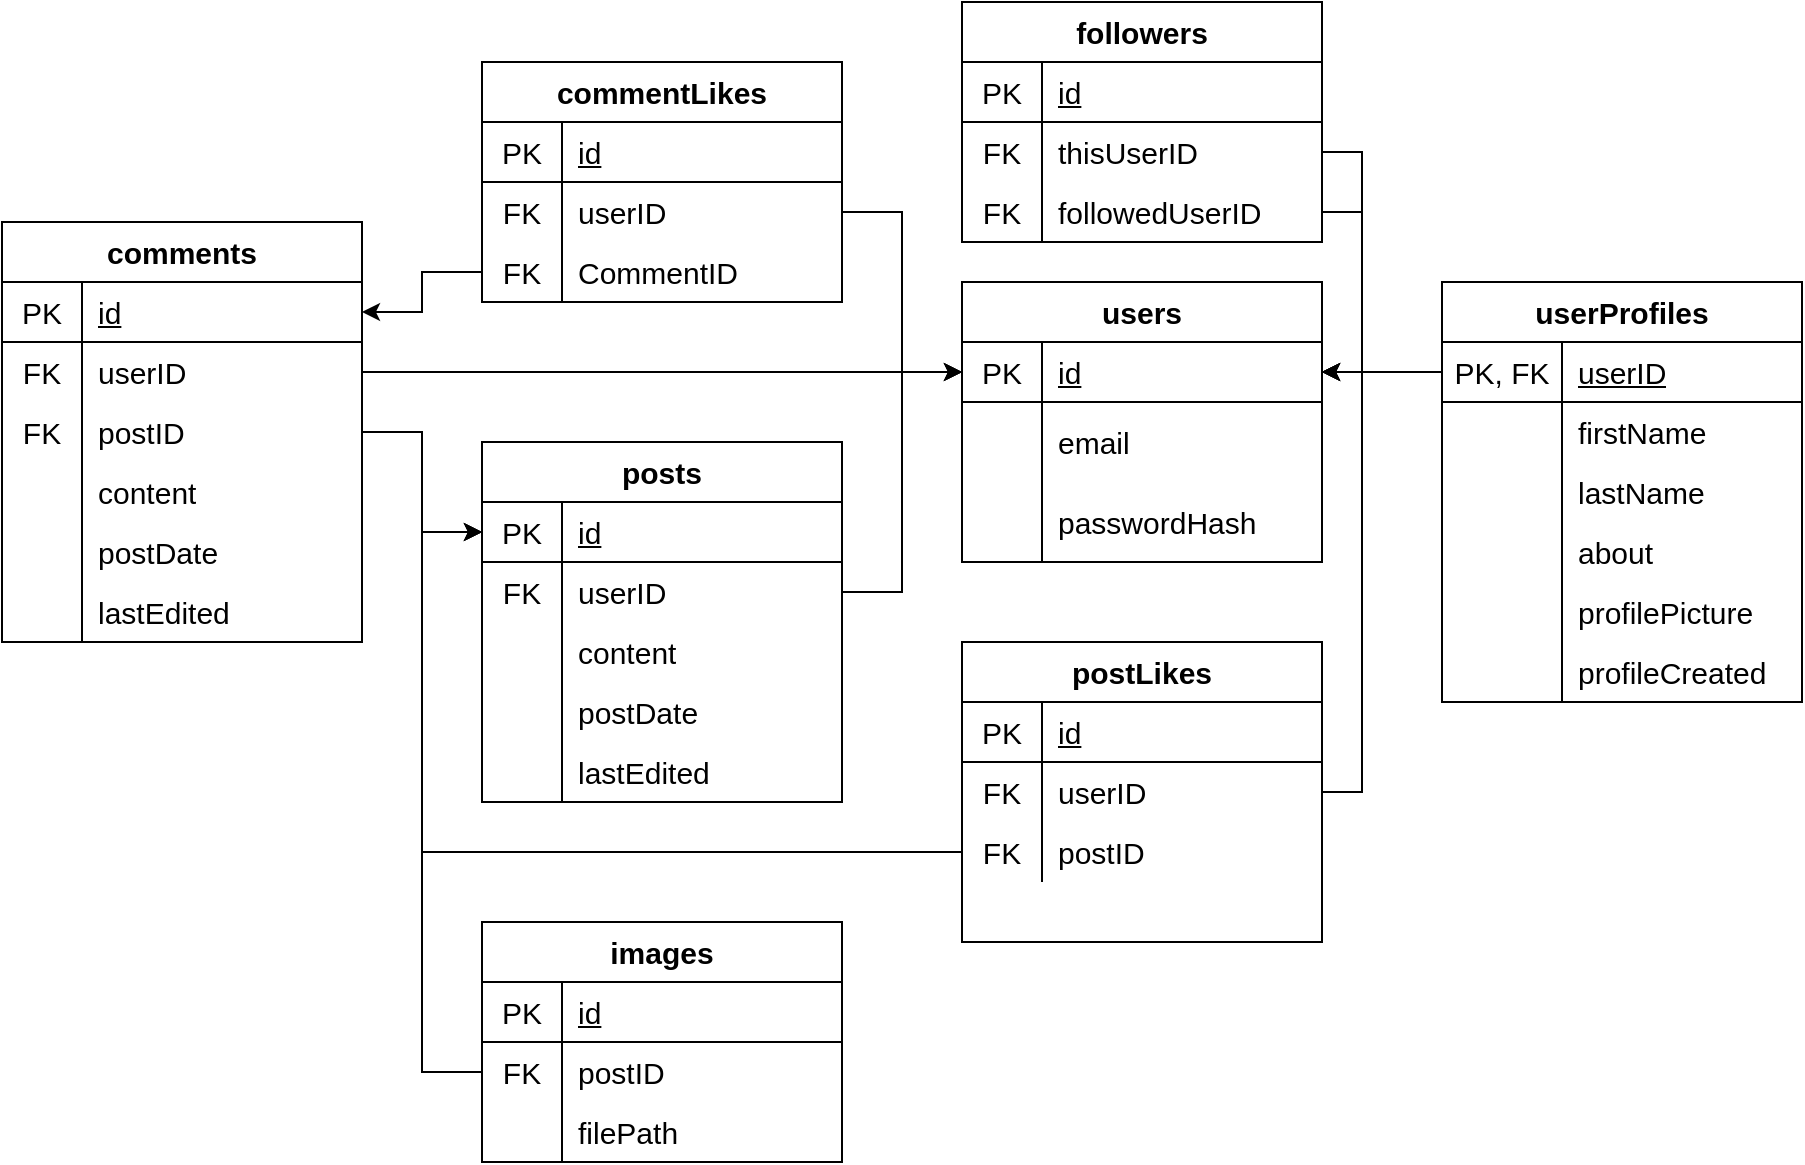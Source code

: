 <mxfile version="14.4.6" type="github">
  <diagram id="9Nm-F1C3xGsKmeDrmo8N" name="Page-1">
    <mxGraphModel dx="1081" dy="1133" grid="1" gridSize="10" guides="1" tooltips="1" connect="1" arrows="1" fold="1" page="1" pageScale="1" pageWidth="2000" pageHeight="2000" math="0" shadow="0">
      <root>
        <mxCell id="0" />
        <mxCell id="1" parent="0" />
        <mxCell id="pSx6hQg3YsWMSA2dsdlA-18" value="users" style="shape=table;html=1;whiteSpace=wrap;startSize=30;container=1;collapsible=0;childLayout=tableLayout;fixedRows=1;rowLines=0;fontStyle=1;align=center;fontSize=15;" vertex="1" parent="1">
          <mxGeometry x="950" y="160" width="180" height="140" as="geometry" />
        </mxCell>
        <mxCell id="pSx6hQg3YsWMSA2dsdlA-19" value="" style="shape=partialRectangle;html=1;whiteSpace=wrap;collapsible=0;dropTarget=0;pointerEvents=0;fillColor=none;top=0;left=0;bottom=1;right=0;points=[[0,0.5],[1,0.5]];portConstraint=eastwest;fontSize=15;" vertex="1" parent="pSx6hQg3YsWMSA2dsdlA-18">
          <mxGeometry y="30" width="180" height="30" as="geometry" />
        </mxCell>
        <mxCell id="pSx6hQg3YsWMSA2dsdlA-20" value="PK" style="shape=partialRectangle;html=1;whiteSpace=wrap;connectable=0;fillColor=none;top=0;left=0;bottom=0;right=0;overflow=hidden;fontSize=15;" vertex="1" parent="pSx6hQg3YsWMSA2dsdlA-19">
          <mxGeometry width="40" height="30" as="geometry" />
        </mxCell>
        <mxCell id="pSx6hQg3YsWMSA2dsdlA-21" value="&lt;u style=&quot;font-size: 15px&quot;&gt;id&lt;/u&gt;" style="shape=partialRectangle;html=1;whiteSpace=wrap;connectable=0;fillColor=none;top=0;left=0;bottom=0;right=0;align=left;spacingLeft=6;overflow=hidden;fontSize=15;" vertex="1" parent="pSx6hQg3YsWMSA2dsdlA-19">
          <mxGeometry x="40" width="140" height="30" as="geometry" />
        </mxCell>
        <mxCell id="pSx6hQg3YsWMSA2dsdlA-22" value="" style="shape=partialRectangle;html=1;whiteSpace=wrap;collapsible=0;dropTarget=0;pointerEvents=0;fillColor=none;top=0;left=0;bottom=0;right=0;points=[[0,0.5],[1,0.5]];portConstraint=eastwest;fontSize=15;" vertex="1" parent="pSx6hQg3YsWMSA2dsdlA-18">
          <mxGeometry y="60" width="180" height="40" as="geometry" />
        </mxCell>
        <mxCell id="pSx6hQg3YsWMSA2dsdlA-23" value="" style="shape=partialRectangle;html=1;whiteSpace=wrap;connectable=0;fillColor=none;top=0;left=0;bottom=0;right=0;overflow=hidden;fontSize=15;" vertex="1" parent="pSx6hQg3YsWMSA2dsdlA-22">
          <mxGeometry width="40" height="40" as="geometry" />
        </mxCell>
        <mxCell id="pSx6hQg3YsWMSA2dsdlA-24" value="email" style="shape=partialRectangle;html=1;whiteSpace=wrap;connectable=0;fillColor=none;top=0;left=0;bottom=0;right=0;align=left;spacingLeft=6;overflow=hidden;fontSize=15;" vertex="1" parent="pSx6hQg3YsWMSA2dsdlA-22">
          <mxGeometry x="40" width="140" height="40" as="geometry" />
        </mxCell>
        <mxCell id="pSx6hQg3YsWMSA2dsdlA-176" style="shape=partialRectangle;html=1;whiteSpace=wrap;collapsible=0;dropTarget=0;pointerEvents=0;fillColor=none;top=0;left=0;bottom=0;right=0;points=[[0,0.5],[1,0.5]];portConstraint=eastwest;fontSize=15;" vertex="1" parent="pSx6hQg3YsWMSA2dsdlA-18">
          <mxGeometry y="100" width="180" height="40" as="geometry" />
        </mxCell>
        <mxCell id="pSx6hQg3YsWMSA2dsdlA-177" style="shape=partialRectangle;html=1;whiteSpace=wrap;connectable=0;fillColor=none;top=0;left=0;bottom=0;right=0;overflow=hidden;fontSize=15;" vertex="1" parent="pSx6hQg3YsWMSA2dsdlA-176">
          <mxGeometry width="40" height="40" as="geometry" />
        </mxCell>
        <mxCell id="pSx6hQg3YsWMSA2dsdlA-178" value="&lt;span&gt;passwordHash&lt;/span&gt;" style="shape=partialRectangle;html=1;whiteSpace=wrap;connectable=0;fillColor=none;top=0;left=0;bottom=0;right=0;align=left;spacingLeft=6;overflow=hidden;fontSize=15;" vertex="1" parent="pSx6hQg3YsWMSA2dsdlA-176">
          <mxGeometry x="40" width="140" height="40" as="geometry" />
        </mxCell>
        <mxCell id="pSx6hQg3YsWMSA2dsdlA-28" value="posts" style="shape=table;html=1;whiteSpace=wrap;startSize=30;container=1;collapsible=0;childLayout=tableLayout;fixedRows=1;rowLines=0;fontStyle=1;align=center;fontSize=15;" vertex="1" parent="1">
          <mxGeometry x="710" y="240" width="180" height="180" as="geometry" />
        </mxCell>
        <mxCell id="pSx6hQg3YsWMSA2dsdlA-29" value="" style="shape=partialRectangle;html=1;whiteSpace=wrap;collapsible=0;dropTarget=0;pointerEvents=0;fillColor=none;top=0;left=0;bottom=1;right=0;points=[[0,0.5],[1,0.5]];portConstraint=eastwest;fontSize=15;" vertex="1" parent="pSx6hQg3YsWMSA2dsdlA-28">
          <mxGeometry y="30" width="180" height="30" as="geometry" />
        </mxCell>
        <mxCell id="pSx6hQg3YsWMSA2dsdlA-30" value="PK" style="shape=partialRectangle;html=1;whiteSpace=wrap;connectable=0;fillColor=none;top=0;left=0;bottom=0;right=0;overflow=hidden;fontSize=15;" vertex="1" parent="pSx6hQg3YsWMSA2dsdlA-29">
          <mxGeometry width="40" height="30" as="geometry" />
        </mxCell>
        <mxCell id="pSx6hQg3YsWMSA2dsdlA-31" value="&lt;u style=&quot;font-size: 15px;&quot;&gt;id&lt;/u&gt;" style="shape=partialRectangle;html=1;whiteSpace=wrap;connectable=0;fillColor=none;top=0;left=0;bottom=0;right=0;align=left;spacingLeft=6;overflow=hidden;fontSize=15;" vertex="1" parent="pSx6hQg3YsWMSA2dsdlA-29">
          <mxGeometry x="40" width="140" height="30" as="geometry" />
        </mxCell>
        <mxCell id="pSx6hQg3YsWMSA2dsdlA-162" style="shape=partialRectangle;html=1;whiteSpace=wrap;collapsible=0;dropTarget=0;pointerEvents=0;fillColor=none;top=0;left=0;bottom=0;right=0;points=[[0,0.5],[1,0.5]];portConstraint=eastwest;fontSize=15;" vertex="1" parent="pSx6hQg3YsWMSA2dsdlA-28">
          <mxGeometry y="60" width="180" height="30" as="geometry" />
        </mxCell>
        <mxCell id="pSx6hQg3YsWMSA2dsdlA-163" value="FK" style="shape=partialRectangle;html=1;whiteSpace=wrap;connectable=0;fillColor=none;top=0;left=0;bottom=0;right=0;overflow=hidden;fontSize=15;" vertex="1" parent="pSx6hQg3YsWMSA2dsdlA-162">
          <mxGeometry width="40" height="30" as="geometry" />
        </mxCell>
        <mxCell id="pSx6hQg3YsWMSA2dsdlA-164" value="userID" style="shape=partialRectangle;html=1;whiteSpace=wrap;connectable=0;fillColor=none;top=0;left=0;bottom=0;right=0;align=left;spacingLeft=6;overflow=hidden;fontSize=15;" vertex="1" parent="pSx6hQg3YsWMSA2dsdlA-162">
          <mxGeometry x="40" width="140" height="30" as="geometry" />
        </mxCell>
        <mxCell id="pSx6hQg3YsWMSA2dsdlA-32" value="" style="shape=partialRectangle;html=1;whiteSpace=wrap;collapsible=0;dropTarget=0;pointerEvents=0;fillColor=none;top=0;left=0;bottom=0;right=0;points=[[0,0.5],[1,0.5]];portConstraint=eastwest;fontSize=15;" vertex="1" parent="pSx6hQg3YsWMSA2dsdlA-28">
          <mxGeometry y="90" width="180" height="30" as="geometry" />
        </mxCell>
        <mxCell id="pSx6hQg3YsWMSA2dsdlA-33" value="" style="shape=partialRectangle;html=1;whiteSpace=wrap;connectable=0;fillColor=none;top=0;left=0;bottom=0;right=0;overflow=hidden;fontSize=15;" vertex="1" parent="pSx6hQg3YsWMSA2dsdlA-32">
          <mxGeometry width="40" height="30" as="geometry" />
        </mxCell>
        <mxCell id="pSx6hQg3YsWMSA2dsdlA-34" value="content" style="shape=partialRectangle;html=1;whiteSpace=wrap;connectable=0;fillColor=none;top=0;left=0;bottom=0;right=0;align=left;spacingLeft=6;overflow=hidden;fontSize=15;" vertex="1" parent="pSx6hQg3YsWMSA2dsdlA-32">
          <mxGeometry x="40" width="140" height="30" as="geometry" />
        </mxCell>
        <mxCell id="pSx6hQg3YsWMSA2dsdlA-35" value="" style="shape=partialRectangle;html=1;whiteSpace=wrap;collapsible=0;dropTarget=0;pointerEvents=0;fillColor=none;top=0;left=0;bottom=0;right=0;points=[[0,0.5],[1,0.5]];portConstraint=eastwest;fontSize=15;" vertex="1" parent="pSx6hQg3YsWMSA2dsdlA-28">
          <mxGeometry y="120" width="180" height="30" as="geometry" />
        </mxCell>
        <mxCell id="pSx6hQg3YsWMSA2dsdlA-36" value="" style="shape=partialRectangle;html=1;whiteSpace=wrap;connectable=0;fillColor=none;top=0;left=0;bottom=0;right=0;overflow=hidden;fontSize=15;" vertex="1" parent="pSx6hQg3YsWMSA2dsdlA-35">
          <mxGeometry width="40" height="30" as="geometry" />
        </mxCell>
        <mxCell id="pSx6hQg3YsWMSA2dsdlA-37" value="postDate" style="shape=partialRectangle;html=1;whiteSpace=wrap;connectable=0;fillColor=none;top=0;left=0;bottom=0;right=0;align=left;spacingLeft=6;overflow=hidden;fontSize=15;" vertex="1" parent="pSx6hQg3YsWMSA2dsdlA-35">
          <mxGeometry x="40" width="140" height="30" as="geometry" />
        </mxCell>
        <mxCell id="pSx6hQg3YsWMSA2dsdlA-144" style="shape=partialRectangle;html=1;whiteSpace=wrap;collapsible=0;dropTarget=0;pointerEvents=0;fillColor=none;top=0;left=0;bottom=0;right=0;points=[[0,0.5],[1,0.5]];portConstraint=eastwest;fontSize=15;" vertex="1" parent="pSx6hQg3YsWMSA2dsdlA-28">
          <mxGeometry y="150" width="180" height="30" as="geometry" />
        </mxCell>
        <mxCell id="pSx6hQg3YsWMSA2dsdlA-145" style="shape=partialRectangle;html=1;whiteSpace=wrap;connectable=0;fillColor=none;top=0;left=0;bottom=0;right=0;overflow=hidden;fontSize=15;" vertex="1" parent="pSx6hQg3YsWMSA2dsdlA-144">
          <mxGeometry width="40" height="30" as="geometry" />
        </mxCell>
        <mxCell id="pSx6hQg3YsWMSA2dsdlA-146" value="lastEdited" style="shape=partialRectangle;html=1;whiteSpace=wrap;connectable=0;fillColor=none;top=0;left=0;bottom=0;right=0;align=left;spacingLeft=6;overflow=hidden;fontSize=15;" vertex="1" parent="pSx6hQg3YsWMSA2dsdlA-144">
          <mxGeometry x="40" width="140" height="30" as="geometry" />
        </mxCell>
        <mxCell id="pSx6hQg3YsWMSA2dsdlA-38" value="commentLikes" style="shape=table;html=1;whiteSpace=wrap;startSize=30;container=1;collapsible=0;childLayout=tableLayout;fixedRows=1;rowLines=0;fontStyle=1;align=center;fontSize=15;" vertex="1" parent="1">
          <mxGeometry x="710" y="50" width="180" height="120" as="geometry" />
        </mxCell>
        <mxCell id="pSx6hQg3YsWMSA2dsdlA-39" value="" style="shape=partialRectangle;html=1;whiteSpace=wrap;collapsible=0;dropTarget=0;pointerEvents=0;fillColor=none;top=0;left=0;bottom=1;right=0;points=[[0,0.5],[1,0.5]];portConstraint=eastwest;fontSize=15;" vertex="1" parent="pSx6hQg3YsWMSA2dsdlA-38">
          <mxGeometry y="30" width="180" height="30" as="geometry" />
        </mxCell>
        <mxCell id="pSx6hQg3YsWMSA2dsdlA-40" value="PK" style="shape=partialRectangle;html=1;whiteSpace=wrap;connectable=0;fillColor=none;top=0;left=0;bottom=0;right=0;overflow=hidden;fontSize=15;" vertex="1" parent="pSx6hQg3YsWMSA2dsdlA-39">
          <mxGeometry width="40" height="30" as="geometry" />
        </mxCell>
        <mxCell id="pSx6hQg3YsWMSA2dsdlA-41" value="&lt;u style=&quot;font-size: 15px;&quot;&gt;id&lt;/u&gt;" style="shape=partialRectangle;html=1;whiteSpace=wrap;connectable=0;fillColor=none;top=0;left=0;bottom=0;right=0;align=left;spacingLeft=6;overflow=hidden;fontSize=15;" vertex="1" parent="pSx6hQg3YsWMSA2dsdlA-39">
          <mxGeometry x="40" width="140" height="30" as="geometry" />
        </mxCell>
        <mxCell id="pSx6hQg3YsWMSA2dsdlA-42" value="" style="shape=partialRectangle;html=1;whiteSpace=wrap;collapsible=0;dropTarget=0;pointerEvents=0;fillColor=none;top=0;left=0;bottom=0;right=0;points=[[0,0.5],[1,0.5]];portConstraint=eastwest;fontSize=15;" vertex="1" parent="pSx6hQg3YsWMSA2dsdlA-38">
          <mxGeometry y="60" width="180" height="30" as="geometry" />
        </mxCell>
        <mxCell id="pSx6hQg3YsWMSA2dsdlA-43" value="FK" style="shape=partialRectangle;html=1;whiteSpace=wrap;connectable=0;fillColor=none;top=0;left=0;bottom=0;right=0;overflow=hidden;fontSize=15;" vertex="1" parent="pSx6hQg3YsWMSA2dsdlA-42">
          <mxGeometry width="40" height="30" as="geometry" />
        </mxCell>
        <mxCell id="pSx6hQg3YsWMSA2dsdlA-44" value="userID" style="shape=partialRectangle;html=1;whiteSpace=wrap;connectable=0;fillColor=none;top=0;left=0;bottom=0;right=0;align=left;spacingLeft=6;overflow=hidden;fontSize=15;" vertex="1" parent="pSx6hQg3YsWMSA2dsdlA-42">
          <mxGeometry x="40" width="140" height="30" as="geometry" />
        </mxCell>
        <mxCell id="pSx6hQg3YsWMSA2dsdlA-45" value="" style="shape=partialRectangle;html=1;whiteSpace=wrap;collapsible=0;dropTarget=0;pointerEvents=0;fillColor=none;top=0;left=0;bottom=0;right=0;points=[[0,0.5],[1,0.5]];portConstraint=eastwest;fontSize=15;" vertex="1" parent="pSx6hQg3YsWMSA2dsdlA-38">
          <mxGeometry y="90" width="180" height="30" as="geometry" />
        </mxCell>
        <mxCell id="pSx6hQg3YsWMSA2dsdlA-46" value="FK" style="shape=partialRectangle;html=1;whiteSpace=wrap;connectable=0;fillColor=none;top=0;left=0;bottom=0;right=0;overflow=hidden;fontSize=15;" vertex="1" parent="pSx6hQg3YsWMSA2dsdlA-45">
          <mxGeometry width="40" height="30" as="geometry" />
        </mxCell>
        <mxCell id="pSx6hQg3YsWMSA2dsdlA-47" value="CommentID" style="shape=partialRectangle;html=1;whiteSpace=wrap;connectable=0;fillColor=none;top=0;left=0;bottom=0;right=0;align=left;spacingLeft=6;overflow=hidden;fontSize=15;" vertex="1" parent="pSx6hQg3YsWMSA2dsdlA-45">
          <mxGeometry x="40" width="140" height="30" as="geometry" />
        </mxCell>
        <mxCell id="pSx6hQg3YsWMSA2dsdlA-48" value="userProfiles" style="shape=table;html=1;whiteSpace=wrap;startSize=30;container=1;collapsible=0;childLayout=tableLayout;fixedRows=1;rowLines=0;fontStyle=1;align=center;fontSize=15;" vertex="1" parent="1">
          <mxGeometry x="1190" y="160" width="180" height="210" as="geometry" />
        </mxCell>
        <mxCell id="pSx6hQg3YsWMSA2dsdlA-49" value="" style="shape=partialRectangle;html=1;whiteSpace=wrap;collapsible=0;dropTarget=0;pointerEvents=0;fillColor=none;top=0;left=0;bottom=1;right=0;points=[[0,0.5],[1,0.5]];portConstraint=eastwest;fontSize=15;" vertex="1" parent="pSx6hQg3YsWMSA2dsdlA-48">
          <mxGeometry y="30" width="180" height="30" as="geometry" />
        </mxCell>
        <mxCell id="pSx6hQg3YsWMSA2dsdlA-50" value="PK, FK" style="shape=partialRectangle;html=1;whiteSpace=wrap;connectable=0;fillColor=none;top=0;left=0;bottom=0;right=0;overflow=hidden;fontSize=15;" vertex="1" parent="pSx6hQg3YsWMSA2dsdlA-49">
          <mxGeometry width="60" height="30" as="geometry" />
        </mxCell>
        <mxCell id="pSx6hQg3YsWMSA2dsdlA-51" value="&lt;u&gt;userID&lt;/u&gt;" style="shape=partialRectangle;html=1;whiteSpace=wrap;connectable=0;fillColor=none;top=0;left=0;bottom=0;right=0;align=left;spacingLeft=6;overflow=hidden;fontSize=15;" vertex="1" parent="pSx6hQg3YsWMSA2dsdlA-49">
          <mxGeometry x="60" width="120" height="30" as="geometry" />
        </mxCell>
        <mxCell id="pSx6hQg3YsWMSA2dsdlA-52" value="" style="shape=partialRectangle;html=1;whiteSpace=wrap;collapsible=0;dropTarget=0;pointerEvents=0;fillColor=none;top=0;left=0;bottom=0;right=0;points=[[0,0.5],[1,0.5]];portConstraint=eastwest;fontSize=15;" vertex="1" parent="pSx6hQg3YsWMSA2dsdlA-48">
          <mxGeometry y="60" width="180" height="30" as="geometry" />
        </mxCell>
        <mxCell id="pSx6hQg3YsWMSA2dsdlA-53" value="" style="shape=partialRectangle;html=1;whiteSpace=wrap;connectable=0;fillColor=none;top=0;left=0;bottom=0;right=0;overflow=hidden;fontSize=15;" vertex="1" parent="pSx6hQg3YsWMSA2dsdlA-52">
          <mxGeometry width="60" height="30" as="geometry" />
        </mxCell>
        <mxCell id="pSx6hQg3YsWMSA2dsdlA-54" value="firstName" style="shape=partialRectangle;html=1;whiteSpace=wrap;connectable=0;fillColor=none;top=0;left=0;bottom=0;right=0;align=left;spacingLeft=6;overflow=hidden;fontSize=15;" vertex="1" parent="pSx6hQg3YsWMSA2dsdlA-52">
          <mxGeometry x="60" width="120" height="30" as="geometry" />
        </mxCell>
        <mxCell id="pSx6hQg3YsWMSA2dsdlA-55" value="" style="shape=partialRectangle;html=1;whiteSpace=wrap;collapsible=0;dropTarget=0;pointerEvents=0;fillColor=none;top=0;left=0;bottom=0;right=0;points=[[0,0.5],[1,0.5]];portConstraint=eastwest;fontSize=15;" vertex="1" parent="pSx6hQg3YsWMSA2dsdlA-48">
          <mxGeometry y="90" width="180" height="30" as="geometry" />
        </mxCell>
        <mxCell id="pSx6hQg3YsWMSA2dsdlA-56" value="" style="shape=partialRectangle;html=1;whiteSpace=wrap;connectable=0;fillColor=none;top=0;left=0;bottom=0;right=0;overflow=hidden;fontSize=15;" vertex="1" parent="pSx6hQg3YsWMSA2dsdlA-55">
          <mxGeometry width="60" height="30" as="geometry" />
        </mxCell>
        <mxCell id="pSx6hQg3YsWMSA2dsdlA-57" value="lastName" style="shape=partialRectangle;html=1;whiteSpace=wrap;connectable=0;fillColor=none;top=0;left=0;bottom=0;right=0;align=left;spacingLeft=6;overflow=hidden;fontSize=15;" vertex="1" parent="pSx6hQg3YsWMSA2dsdlA-55">
          <mxGeometry x="60" width="120" height="30" as="geometry" />
        </mxCell>
        <mxCell id="pSx6hQg3YsWMSA2dsdlA-135" style="shape=partialRectangle;html=1;whiteSpace=wrap;collapsible=0;dropTarget=0;pointerEvents=0;fillColor=none;top=0;left=0;bottom=0;right=0;points=[[0,0.5],[1,0.5]];portConstraint=eastwest;fontSize=15;" vertex="1" parent="pSx6hQg3YsWMSA2dsdlA-48">
          <mxGeometry y="120" width="180" height="30" as="geometry" />
        </mxCell>
        <mxCell id="pSx6hQg3YsWMSA2dsdlA-136" style="shape=partialRectangle;html=1;whiteSpace=wrap;connectable=0;fillColor=none;top=0;left=0;bottom=0;right=0;overflow=hidden;fontSize=15;" vertex="1" parent="pSx6hQg3YsWMSA2dsdlA-135">
          <mxGeometry width="60" height="30" as="geometry" />
        </mxCell>
        <mxCell id="pSx6hQg3YsWMSA2dsdlA-137" value="about" style="shape=partialRectangle;html=1;whiteSpace=wrap;connectable=0;fillColor=none;top=0;left=0;bottom=0;right=0;align=left;spacingLeft=6;overflow=hidden;fontSize=15;" vertex="1" parent="pSx6hQg3YsWMSA2dsdlA-135">
          <mxGeometry x="60" width="120" height="30" as="geometry" />
        </mxCell>
        <mxCell id="pSx6hQg3YsWMSA2dsdlA-138" style="shape=partialRectangle;html=1;whiteSpace=wrap;collapsible=0;dropTarget=0;pointerEvents=0;fillColor=none;top=0;left=0;bottom=0;right=0;points=[[0,0.5],[1,0.5]];portConstraint=eastwest;fontSize=15;" vertex="1" parent="pSx6hQg3YsWMSA2dsdlA-48">
          <mxGeometry y="150" width="180" height="30" as="geometry" />
        </mxCell>
        <mxCell id="pSx6hQg3YsWMSA2dsdlA-139" style="shape=partialRectangle;html=1;whiteSpace=wrap;connectable=0;fillColor=none;top=0;left=0;bottom=0;right=0;overflow=hidden;fontSize=15;" vertex="1" parent="pSx6hQg3YsWMSA2dsdlA-138">
          <mxGeometry width="60" height="30" as="geometry" />
        </mxCell>
        <mxCell id="pSx6hQg3YsWMSA2dsdlA-140" value="profilePicture" style="shape=partialRectangle;html=1;whiteSpace=wrap;connectable=0;fillColor=none;top=0;left=0;bottom=0;right=0;align=left;spacingLeft=6;overflow=hidden;fontSize=15;" vertex="1" parent="pSx6hQg3YsWMSA2dsdlA-138">
          <mxGeometry x="60" width="120" height="30" as="geometry" />
        </mxCell>
        <mxCell id="pSx6hQg3YsWMSA2dsdlA-141" style="shape=partialRectangle;html=1;whiteSpace=wrap;collapsible=0;dropTarget=0;pointerEvents=0;fillColor=none;top=0;left=0;bottom=0;right=0;points=[[0,0.5],[1,0.5]];portConstraint=eastwest;fontSize=15;" vertex="1" parent="pSx6hQg3YsWMSA2dsdlA-48">
          <mxGeometry y="180" width="180" height="30" as="geometry" />
        </mxCell>
        <mxCell id="pSx6hQg3YsWMSA2dsdlA-142" style="shape=partialRectangle;html=1;whiteSpace=wrap;connectable=0;fillColor=none;top=0;left=0;bottom=0;right=0;overflow=hidden;fontSize=15;" vertex="1" parent="pSx6hQg3YsWMSA2dsdlA-141">
          <mxGeometry width="60" height="30" as="geometry" />
        </mxCell>
        <mxCell id="pSx6hQg3YsWMSA2dsdlA-143" value="profileCreated" style="shape=partialRectangle;html=1;whiteSpace=wrap;connectable=0;fillColor=none;top=0;left=0;bottom=0;right=0;align=left;spacingLeft=6;overflow=hidden;fontSize=15;" vertex="1" parent="pSx6hQg3YsWMSA2dsdlA-141">
          <mxGeometry x="60" width="120" height="30" as="geometry" />
        </mxCell>
        <mxCell id="pSx6hQg3YsWMSA2dsdlA-68" value="comments" style="shape=table;html=1;whiteSpace=wrap;startSize=30;container=1;collapsible=0;childLayout=tableLayout;fixedRows=1;rowLines=0;fontStyle=1;align=center;fontSize=15;" vertex="1" parent="1">
          <mxGeometry x="470" y="130" width="180" height="210" as="geometry" />
        </mxCell>
        <mxCell id="pSx6hQg3YsWMSA2dsdlA-69" value="" style="shape=partialRectangle;html=1;whiteSpace=wrap;collapsible=0;dropTarget=0;pointerEvents=0;fillColor=none;top=0;left=0;bottom=1;right=0;points=[[0,0.5],[1,0.5]];portConstraint=eastwest;fontSize=15;" vertex="1" parent="pSx6hQg3YsWMSA2dsdlA-68">
          <mxGeometry y="30" width="180" height="30" as="geometry" />
        </mxCell>
        <mxCell id="pSx6hQg3YsWMSA2dsdlA-70" value="PK" style="shape=partialRectangle;html=1;whiteSpace=wrap;connectable=0;fillColor=none;top=0;left=0;bottom=0;right=0;overflow=hidden;fontSize=15;" vertex="1" parent="pSx6hQg3YsWMSA2dsdlA-69">
          <mxGeometry width="40" height="30" as="geometry" />
        </mxCell>
        <mxCell id="pSx6hQg3YsWMSA2dsdlA-71" value="&lt;u style=&quot;font-size: 15px;&quot;&gt;id&lt;/u&gt;" style="shape=partialRectangle;html=1;whiteSpace=wrap;connectable=0;fillColor=none;top=0;left=0;bottom=0;right=0;align=left;spacingLeft=6;overflow=hidden;fontSize=15;" vertex="1" parent="pSx6hQg3YsWMSA2dsdlA-69">
          <mxGeometry x="40" width="140" height="30" as="geometry" />
        </mxCell>
        <mxCell id="pSx6hQg3YsWMSA2dsdlA-72" value="" style="shape=partialRectangle;html=1;whiteSpace=wrap;collapsible=0;dropTarget=0;pointerEvents=0;fillColor=none;top=0;left=0;bottom=0;right=0;points=[[0,0.5],[1,0.5]];portConstraint=eastwest;fontSize=15;" vertex="1" parent="pSx6hQg3YsWMSA2dsdlA-68">
          <mxGeometry y="60" width="180" height="30" as="geometry" />
        </mxCell>
        <mxCell id="pSx6hQg3YsWMSA2dsdlA-73" value="FK" style="shape=partialRectangle;html=1;whiteSpace=wrap;connectable=0;fillColor=none;top=0;left=0;bottom=0;right=0;overflow=hidden;fontSize=15;" vertex="1" parent="pSx6hQg3YsWMSA2dsdlA-72">
          <mxGeometry width="40" height="30" as="geometry" />
        </mxCell>
        <mxCell id="pSx6hQg3YsWMSA2dsdlA-74" value="userID" style="shape=partialRectangle;html=1;whiteSpace=wrap;connectable=0;fillColor=none;top=0;left=0;bottom=0;right=0;align=left;spacingLeft=6;overflow=hidden;fontSize=15;" vertex="1" parent="pSx6hQg3YsWMSA2dsdlA-72">
          <mxGeometry x="40" width="140" height="30" as="geometry" />
        </mxCell>
        <mxCell id="pSx6hQg3YsWMSA2dsdlA-75" value="" style="shape=partialRectangle;html=1;whiteSpace=wrap;collapsible=0;dropTarget=0;pointerEvents=0;fillColor=none;top=0;left=0;bottom=0;right=0;points=[[0,0.5],[1,0.5]];portConstraint=eastwest;fontSize=15;" vertex="1" parent="pSx6hQg3YsWMSA2dsdlA-68">
          <mxGeometry y="90" width="180" height="30" as="geometry" />
        </mxCell>
        <mxCell id="pSx6hQg3YsWMSA2dsdlA-76" value="FK" style="shape=partialRectangle;html=1;whiteSpace=wrap;connectable=0;fillColor=none;top=0;left=0;bottom=0;right=0;overflow=hidden;fontSize=15;" vertex="1" parent="pSx6hQg3YsWMSA2dsdlA-75">
          <mxGeometry width="40" height="30" as="geometry" />
        </mxCell>
        <mxCell id="pSx6hQg3YsWMSA2dsdlA-77" value="postID" style="shape=partialRectangle;html=1;whiteSpace=wrap;connectable=0;fillColor=none;top=0;left=0;bottom=0;right=0;align=left;spacingLeft=6;overflow=hidden;fontSize=15;" vertex="1" parent="pSx6hQg3YsWMSA2dsdlA-75">
          <mxGeometry x="40" width="140" height="30" as="geometry" />
        </mxCell>
        <mxCell id="pSx6hQg3YsWMSA2dsdlA-147" style="shape=partialRectangle;html=1;whiteSpace=wrap;collapsible=0;dropTarget=0;pointerEvents=0;fillColor=none;top=0;left=0;bottom=0;right=0;points=[[0,0.5],[1,0.5]];portConstraint=eastwest;fontSize=15;" vertex="1" parent="pSx6hQg3YsWMSA2dsdlA-68">
          <mxGeometry y="120" width="180" height="30" as="geometry" />
        </mxCell>
        <mxCell id="pSx6hQg3YsWMSA2dsdlA-148" style="shape=partialRectangle;html=1;whiteSpace=wrap;connectable=0;fillColor=none;top=0;left=0;bottom=0;right=0;overflow=hidden;fontSize=15;" vertex="1" parent="pSx6hQg3YsWMSA2dsdlA-147">
          <mxGeometry width="40" height="30" as="geometry" />
        </mxCell>
        <mxCell id="pSx6hQg3YsWMSA2dsdlA-149" value="content" style="shape=partialRectangle;html=1;whiteSpace=wrap;connectable=0;fillColor=none;top=0;left=0;bottom=0;right=0;align=left;spacingLeft=6;overflow=hidden;fontSize=15;" vertex="1" parent="pSx6hQg3YsWMSA2dsdlA-147">
          <mxGeometry x="40" width="140" height="30" as="geometry" />
        </mxCell>
        <mxCell id="pSx6hQg3YsWMSA2dsdlA-150" style="shape=partialRectangle;html=1;whiteSpace=wrap;collapsible=0;dropTarget=0;pointerEvents=0;fillColor=none;top=0;left=0;bottom=0;right=0;points=[[0,0.5],[1,0.5]];portConstraint=eastwest;fontSize=15;" vertex="1" parent="pSx6hQg3YsWMSA2dsdlA-68">
          <mxGeometry y="150" width="180" height="30" as="geometry" />
        </mxCell>
        <mxCell id="pSx6hQg3YsWMSA2dsdlA-151" style="shape=partialRectangle;html=1;whiteSpace=wrap;connectable=0;fillColor=none;top=0;left=0;bottom=0;right=0;overflow=hidden;fontSize=15;" vertex="1" parent="pSx6hQg3YsWMSA2dsdlA-150">
          <mxGeometry width="40" height="30" as="geometry" />
        </mxCell>
        <mxCell id="pSx6hQg3YsWMSA2dsdlA-152" value="postDate" style="shape=partialRectangle;html=1;whiteSpace=wrap;connectable=0;fillColor=none;top=0;left=0;bottom=0;right=0;align=left;spacingLeft=6;overflow=hidden;fontSize=15;" vertex="1" parent="pSx6hQg3YsWMSA2dsdlA-150">
          <mxGeometry x="40" width="140" height="30" as="geometry" />
        </mxCell>
        <mxCell id="pSx6hQg3YsWMSA2dsdlA-153" style="shape=partialRectangle;html=1;whiteSpace=wrap;collapsible=0;dropTarget=0;pointerEvents=0;fillColor=none;top=0;left=0;bottom=0;right=0;points=[[0,0.5],[1,0.5]];portConstraint=eastwest;fontSize=15;" vertex="1" parent="pSx6hQg3YsWMSA2dsdlA-68">
          <mxGeometry y="180" width="180" height="30" as="geometry" />
        </mxCell>
        <mxCell id="pSx6hQg3YsWMSA2dsdlA-154" style="shape=partialRectangle;html=1;whiteSpace=wrap;connectable=0;fillColor=none;top=0;left=0;bottom=0;right=0;overflow=hidden;fontSize=15;" vertex="1" parent="pSx6hQg3YsWMSA2dsdlA-153">
          <mxGeometry width="40" height="30" as="geometry" />
        </mxCell>
        <mxCell id="pSx6hQg3YsWMSA2dsdlA-155" value="lastEdited" style="shape=partialRectangle;html=1;whiteSpace=wrap;connectable=0;fillColor=none;top=0;left=0;bottom=0;right=0;align=left;spacingLeft=6;overflow=hidden;fontSize=15;" vertex="1" parent="pSx6hQg3YsWMSA2dsdlA-153">
          <mxGeometry x="40" width="140" height="30" as="geometry" />
        </mxCell>
        <mxCell id="pSx6hQg3YsWMSA2dsdlA-78" value="postLikes" style="shape=table;html=1;whiteSpace=wrap;startSize=30;container=1;collapsible=0;childLayout=tableLayout;fixedRows=1;rowLines=0;fontStyle=1;align=center;fontSize=15;" vertex="1" parent="1">
          <mxGeometry x="950" y="340" width="180" height="150" as="geometry" />
        </mxCell>
        <mxCell id="pSx6hQg3YsWMSA2dsdlA-79" value="" style="shape=partialRectangle;html=1;whiteSpace=wrap;collapsible=0;dropTarget=0;pointerEvents=0;fillColor=none;top=0;left=0;bottom=1;right=0;points=[[0,0.5],[1,0.5]];portConstraint=eastwest;fontSize=15;" vertex="1" parent="pSx6hQg3YsWMSA2dsdlA-78">
          <mxGeometry y="30" width="180" height="30" as="geometry" />
        </mxCell>
        <mxCell id="pSx6hQg3YsWMSA2dsdlA-80" value="PK" style="shape=partialRectangle;html=1;whiteSpace=wrap;connectable=0;fillColor=none;top=0;left=0;bottom=0;right=0;overflow=hidden;fontSize=15;" vertex="1" parent="pSx6hQg3YsWMSA2dsdlA-79">
          <mxGeometry width="40" height="30" as="geometry" />
        </mxCell>
        <mxCell id="pSx6hQg3YsWMSA2dsdlA-81" value="&lt;u style=&quot;font-size: 15px;&quot;&gt;id&lt;/u&gt;" style="shape=partialRectangle;html=1;whiteSpace=wrap;connectable=0;fillColor=none;top=0;left=0;bottom=0;right=0;align=left;spacingLeft=6;overflow=hidden;fontSize=15;" vertex="1" parent="pSx6hQg3YsWMSA2dsdlA-79">
          <mxGeometry x="40" width="140" height="30" as="geometry" />
        </mxCell>
        <mxCell id="pSx6hQg3YsWMSA2dsdlA-82" value="" style="shape=partialRectangle;html=1;whiteSpace=wrap;collapsible=0;dropTarget=0;pointerEvents=0;fillColor=none;top=0;left=0;bottom=0;right=0;points=[[0,0.5],[1,0.5]];portConstraint=eastwest;fontSize=15;" vertex="1" parent="pSx6hQg3YsWMSA2dsdlA-78">
          <mxGeometry y="60" width="180" height="30" as="geometry" />
        </mxCell>
        <mxCell id="pSx6hQg3YsWMSA2dsdlA-83" value="FK" style="shape=partialRectangle;html=1;whiteSpace=wrap;connectable=0;fillColor=none;top=0;left=0;bottom=0;right=0;overflow=hidden;fontSize=15;" vertex="1" parent="pSx6hQg3YsWMSA2dsdlA-82">
          <mxGeometry width="40" height="30" as="geometry" />
        </mxCell>
        <mxCell id="pSx6hQg3YsWMSA2dsdlA-84" value="userID" style="shape=partialRectangle;html=1;whiteSpace=wrap;connectable=0;fillColor=none;top=0;left=0;bottom=0;right=0;align=left;spacingLeft=6;overflow=hidden;fontSize=15;" vertex="1" parent="pSx6hQg3YsWMSA2dsdlA-82">
          <mxGeometry x="40" width="140" height="30" as="geometry" />
        </mxCell>
        <mxCell id="pSx6hQg3YsWMSA2dsdlA-85" value="" style="shape=partialRectangle;html=1;whiteSpace=wrap;collapsible=0;dropTarget=0;pointerEvents=0;fillColor=none;top=0;left=0;bottom=0;right=0;points=[[0,0.5],[1,0.5]];portConstraint=eastwest;fontSize=15;" vertex="1" parent="pSx6hQg3YsWMSA2dsdlA-78">
          <mxGeometry y="90" width="180" height="30" as="geometry" />
        </mxCell>
        <mxCell id="pSx6hQg3YsWMSA2dsdlA-86" value="FK" style="shape=partialRectangle;html=1;whiteSpace=wrap;connectable=0;fillColor=none;top=0;left=0;bottom=0;right=0;overflow=hidden;fontSize=15;" vertex="1" parent="pSx6hQg3YsWMSA2dsdlA-85">
          <mxGeometry width="40" height="30" as="geometry" />
        </mxCell>
        <mxCell id="pSx6hQg3YsWMSA2dsdlA-87" value="postID" style="shape=partialRectangle;html=1;whiteSpace=wrap;connectable=0;fillColor=none;top=0;left=0;bottom=0;right=0;align=left;spacingLeft=6;overflow=hidden;fontSize=15;" vertex="1" parent="pSx6hQg3YsWMSA2dsdlA-85">
          <mxGeometry x="40" width="140" height="30" as="geometry" />
        </mxCell>
        <mxCell id="pSx6hQg3YsWMSA2dsdlA-88" value="followers" style="shape=table;html=1;whiteSpace=wrap;startSize=30;container=1;collapsible=0;childLayout=tableLayout;fixedRows=1;rowLines=0;fontStyle=1;align=center;fontSize=15;" vertex="1" parent="1">
          <mxGeometry x="950" y="20" width="180" height="120" as="geometry" />
        </mxCell>
        <mxCell id="pSx6hQg3YsWMSA2dsdlA-89" value="" style="shape=partialRectangle;html=1;whiteSpace=wrap;collapsible=0;dropTarget=0;pointerEvents=0;fillColor=none;top=0;left=0;bottom=1;right=0;points=[[0,0.5],[1,0.5]];portConstraint=eastwest;fontSize=15;" vertex="1" parent="pSx6hQg3YsWMSA2dsdlA-88">
          <mxGeometry y="30" width="180" height="30" as="geometry" />
        </mxCell>
        <mxCell id="pSx6hQg3YsWMSA2dsdlA-90" value="PK" style="shape=partialRectangle;html=1;whiteSpace=wrap;connectable=0;fillColor=none;top=0;left=0;bottom=0;right=0;overflow=hidden;fontSize=15;" vertex="1" parent="pSx6hQg3YsWMSA2dsdlA-89">
          <mxGeometry width="40" height="30" as="geometry" />
        </mxCell>
        <mxCell id="pSx6hQg3YsWMSA2dsdlA-91" value="&lt;u style=&quot;font-size: 15px;&quot;&gt;id&lt;/u&gt;" style="shape=partialRectangle;html=1;whiteSpace=wrap;connectable=0;fillColor=none;top=0;left=0;bottom=0;right=0;align=left;spacingLeft=6;overflow=hidden;fontSize=15;" vertex="1" parent="pSx6hQg3YsWMSA2dsdlA-89">
          <mxGeometry x="40" width="140" height="30" as="geometry" />
        </mxCell>
        <mxCell id="pSx6hQg3YsWMSA2dsdlA-92" value="" style="shape=partialRectangle;html=1;whiteSpace=wrap;collapsible=0;dropTarget=0;pointerEvents=0;fillColor=none;top=0;left=0;bottom=0;right=0;points=[[0,0.5],[1,0.5]];portConstraint=eastwest;fontSize=15;" vertex="1" parent="pSx6hQg3YsWMSA2dsdlA-88">
          <mxGeometry y="60" width="180" height="30" as="geometry" />
        </mxCell>
        <mxCell id="pSx6hQg3YsWMSA2dsdlA-93" value="FK" style="shape=partialRectangle;html=1;whiteSpace=wrap;connectable=0;fillColor=none;top=0;left=0;bottom=0;right=0;overflow=hidden;fontSize=15;" vertex="1" parent="pSx6hQg3YsWMSA2dsdlA-92">
          <mxGeometry width="40" height="30" as="geometry" />
        </mxCell>
        <mxCell id="pSx6hQg3YsWMSA2dsdlA-94" value="thisUserID" style="shape=partialRectangle;html=1;whiteSpace=wrap;connectable=0;fillColor=none;top=0;left=0;bottom=0;right=0;align=left;spacingLeft=6;overflow=hidden;fontSize=15;" vertex="1" parent="pSx6hQg3YsWMSA2dsdlA-92">
          <mxGeometry x="40" width="140" height="30" as="geometry" />
        </mxCell>
        <mxCell id="pSx6hQg3YsWMSA2dsdlA-95" value="" style="shape=partialRectangle;html=1;whiteSpace=wrap;collapsible=0;dropTarget=0;pointerEvents=0;fillColor=none;top=0;left=0;bottom=0;right=0;points=[[0,0.5],[1,0.5]];portConstraint=eastwest;fontSize=15;" vertex="1" parent="pSx6hQg3YsWMSA2dsdlA-88">
          <mxGeometry y="90" width="180" height="30" as="geometry" />
        </mxCell>
        <mxCell id="pSx6hQg3YsWMSA2dsdlA-96" value="FK" style="shape=partialRectangle;html=1;whiteSpace=wrap;connectable=0;fillColor=none;top=0;left=0;bottom=0;right=0;overflow=hidden;fontSize=15;" vertex="1" parent="pSx6hQg3YsWMSA2dsdlA-95">
          <mxGeometry width="40" height="30" as="geometry" />
        </mxCell>
        <mxCell id="pSx6hQg3YsWMSA2dsdlA-97" value="followedUserID" style="shape=partialRectangle;html=1;whiteSpace=wrap;connectable=0;fillColor=none;top=0;left=0;bottom=0;right=0;align=left;spacingLeft=6;overflow=hidden;fontSize=15;" vertex="1" parent="pSx6hQg3YsWMSA2dsdlA-95">
          <mxGeometry x="40" width="140" height="30" as="geometry" />
        </mxCell>
        <mxCell id="pSx6hQg3YsWMSA2dsdlA-165" value="images" style="shape=table;html=1;whiteSpace=wrap;startSize=30;container=1;collapsible=0;childLayout=tableLayout;fixedRows=1;rowLines=0;fontStyle=1;align=center;fontSize=15;" vertex="1" parent="1">
          <mxGeometry x="710" y="480" width="180" height="120" as="geometry" />
        </mxCell>
        <mxCell id="pSx6hQg3YsWMSA2dsdlA-166" value="" style="shape=partialRectangle;html=1;whiteSpace=wrap;collapsible=0;dropTarget=0;pointerEvents=0;fillColor=none;top=0;left=0;bottom=1;right=0;points=[[0,0.5],[1,0.5]];portConstraint=eastwest;fontSize=15;" vertex="1" parent="pSx6hQg3YsWMSA2dsdlA-165">
          <mxGeometry y="30" width="180" height="30" as="geometry" />
        </mxCell>
        <mxCell id="pSx6hQg3YsWMSA2dsdlA-167" value="PK" style="shape=partialRectangle;html=1;whiteSpace=wrap;connectable=0;fillColor=none;top=0;left=0;bottom=0;right=0;overflow=hidden;fontSize=15;" vertex="1" parent="pSx6hQg3YsWMSA2dsdlA-166">
          <mxGeometry width="40" height="30" as="geometry" />
        </mxCell>
        <mxCell id="pSx6hQg3YsWMSA2dsdlA-168" value="&lt;u style=&quot;font-size: 15px;&quot;&gt;id&lt;/u&gt;" style="shape=partialRectangle;html=1;whiteSpace=wrap;connectable=0;fillColor=none;top=0;left=0;bottom=0;right=0;align=left;spacingLeft=6;overflow=hidden;fontSize=15;" vertex="1" parent="pSx6hQg3YsWMSA2dsdlA-166">
          <mxGeometry x="40" width="140" height="30" as="geometry" />
        </mxCell>
        <mxCell id="pSx6hQg3YsWMSA2dsdlA-169" value="" style="shape=partialRectangle;html=1;whiteSpace=wrap;collapsible=0;dropTarget=0;pointerEvents=0;fillColor=none;top=0;left=0;bottom=0;right=0;points=[[0,0.5],[1,0.5]];portConstraint=eastwest;fontSize=15;" vertex="1" parent="pSx6hQg3YsWMSA2dsdlA-165">
          <mxGeometry y="60" width="180" height="30" as="geometry" />
        </mxCell>
        <mxCell id="pSx6hQg3YsWMSA2dsdlA-170" value="FK" style="shape=partialRectangle;html=1;whiteSpace=wrap;connectable=0;fillColor=none;top=0;left=0;bottom=0;right=0;overflow=hidden;fontSize=15;" vertex="1" parent="pSx6hQg3YsWMSA2dsdlA-169">
          <mxGeometry width="40" height="30" as="geometry" />
        </mxCell>
        <mxCell id="pSx6hQg3YsWMSA2dsdlA-171" value="postID" style="shape=partialRectangle;html=1;whiteSpace=wrap;connectable=0;fillColor=none;top=0;left=0;bottom=0;right=0;align=left;spacingLeft=6;overflow=hidden;fontSize=15;" vertex="1" parent="pSx6hQg3YsWMSA2dsdlA-169">
          <mxGeometry x="40" width="140" height="30" as="geometry" />
        </mxCell>
        <mxCell id="pSx6hQg3YsWMSA2dsdlA-172" value="" style="shape=partialRectangle;html=1;whiteSpace=wrap;collapsible=0;dropTarget=0;pointerEvents=0;fillColor=none;top=0;left=0;bottom=0;right=0;points=[[0,0.5],[1,0.5]];portConstraint=eastwest;fontSize=15;" vertex="1" parent="pSx6hQg3YsWMSA2dsdlA-165">
          <mxGeometry y="90" width="180" height="30" as="geometry" />
        </mxCell>
        <mxCell id="pSx6hQg3YsWMSA2dsdlA-173" value="" style="shape=partialRectangle;html=1;whiteSpace=wrap;connectable=0;fillColor=none;top=0;left=0;bottom=0;right=0;overflow=hidden;fontSize=15;" vertex="1" parent="pSx6hQg3YsWMSA2dsdlA-172">
          <mxGeometry width="40" height="30" as="geometry" />
        </mxCell>
        <mxCell id="pSx6hQg3YsWMSA2dsdlA-174" value="filePath" style="shape=partialRectangle;html=1;whiteSpace=wrap;connectable=0;fillColor=none;top=0;left=0;bottom=0;right=0;align=left;spacingLeft=6;overflow=hidden;fontSize=15;" vertex="1" parent="pSx6hQg3YsWMSA2dsdlA-172">
          <mxGeometry x="40" width="140" height="30" as="geometry" />
        </mxCell>
        <mxCell id="pSx6hQg3YsWMSA2dsdlA-180" style="edgeStyle=orthogonalEdgeStyle;rounded=0;orthogonalLoop=1;jettySize=auto;html=1;entryX=1;entryY=0.5;entryDx=0;entryDy=0;fontSize=15;" edge="1" parent="1" source="pSx6hQg3YsWMSA2dsdlA-49" target="pSx6hQg3YsWMSA2dsdlA-19">
          <mxGeometry relative="1" as="geometry" />
        </mxCell>
        <mxCell id="pSx6hQg3YsWMSA2dsdlA-181" style="edgeStyle=orthogonalEdgeStyle;rounded=0;orthogonalLoop=1;jettySize=auto;html=1;entryX=0;entryY=0.5;entryDx=0;entryDy=0;fontSize=15;" edge="1" parent="1" source="pSx6hQg3YsWMSA2dsdlA-72" target="pSx6hQg3YsWMSA2dsdlA-19">
          <mxGeometry relative="1" as="geometry" />
        </mxCell>
        <mxCell id="pSx6hQg3YsWMSA2dsdlA-182" style="edgeStyle=orthogonalEdgeStyle;rounded=0;orthogonalLoop=1;jettySize=auto;html=1;entryX=0;entryY=0.5;entryDx=0;entryDy=0;fontSize=15;" edge="1" parent="1" source="pSx6hQg3YsWMSA2dsdlA-42" target="pSx6hQg3YsWMSA2dsdlA-19">
          <mxGeometry relative="1" as="geometry" />
        </mxCell>
        <mxCell id="pSx6hQg3YsWMSA2dsdlA-183" style="edgeStyle=orthogonalEdgeStyle;rounded=0;orthogonalLoop=1;jettySize=auto;html=1;entryX=1;entryY=0.5;entryDx=0;entryDy=0;fontSize=15;" edge="1" parent="1" source="pSx6hQg3YsWMSA2dsdlA-45" target="pSx6hQg3YsWMSA2dsdlA-69">
          <mxGeometry relative="1" as="geometry" />
        </mxCell>
        <mxCell id="pSx6hQg3YsWMSA2dsdlA-184" style="edgeStyle=orthogonalEdgeStyle;rounded=0;orthogonalLoop=1;jettySize=auto;html=1;entryX=0;entryY=0.5;entryDx=0;entryDy=0;fontSize=15;" edge="1" parent="1" source="pSx6hQg3YsWMSA2dsdlA-75" target="pSx6hQg3YsWMSA2dsdlA-29">
          <mxGeometry relative="1" as="geometry" />
        </mxCell>
        <mxCell id="pSx6hQg3YsWMSA2dsdlA-185" style="edgeStyle=orthogonalEdgeStyle;rounded=0;orthogonalLoop=1;jettySize=auto;html=1;entryX=0;entryY=0.5;entryDx=0;entryDy=0;fontSize=15;" edge="1" parent="1" source="pSx6hQg3YsWMSA2dsdlA-162" target="pSx6hQg3YsWMSA2dsdlA-19">
          <mxGeometry relative="1" as="geometry" />
        </mxCell>
        <mxCell id="pSx6hQg3YsWMSA2dsdlA-188" style="edgeStyle=orthogonalEdgeStyle;rounded=0;orthogonalLoop=1;jettySize=auto;html=1;entryX=0;entryY=0.5;entryDx=0;entryDy=0;fontSize=15;" edge="1" parent="1" source="pSx6hQg3YsWMSA2dsdlA-169" target="pSx6hQg3YsWMSA2dsdlA-29">
          <mxGeometry relative="1" as="geometry">
            <Array as="points">
              <mxPoint x="680" y="555" />
              <mxPoint x="680" y="285" />
            </Array>
          </mxGeometry>
        </mxCell>
        <mxCell id="pSx6hQg3YsWMSA2dsdlA-189" style="edgeStyle=orthogonalEdgeStyle;rounded=0;orthogonalLoop=1;jettySize=auto;html=1;entryX=0;entryY=0.5;entryDx=0;entryDy=0;fontSize=15;" edge="1" parent="1" source="pSx6hQg3YsWMSA2dsdlA-85" target="pSx6hQg3YsWMSA2dsdlA-29">
          <mxGeometry relative="1" as="geometry">
            <Array as="points">
              <mxPoint x="680" y="445" />
              <mxPoint x="680" y="285" />
            </Array>
          </mxGeometry>
        </mxCell>
        <mxCell id="pSx6hQg3YsWMSA2dsdlA-190" style="edgeStyle=orthogonalEdgeStyle;rounded=0;orthogonalLoop=1;jettySize=auto;html=1;entryX=1;entryY=0.5;entryDx=0;entryDy=0;fontSize=15;" edge="1" parent="1" source="pSx6hQg3YsWMSA2dsdlA-82" target="pSx6hQg3YsWMSA2dsdlA-19">
          <mxGeometry relative="1" as="geometry">
            <Array as="points">
              <mxPoint x="1150" y="415" />
              <mxPoint x="1150" y="205" />
            </Array>
          </mxGeometry>
        </mxCell>
        <mxCell id="pSx6hQg3YsWMSA2dsdlA-191" style="edgeStyle=orthogonalEdgeStyle;rounded=0;orthogonalLoop=1;jettySize=auto;html=1;entryX=1;entryY=0.5;entryDx=0;entryDy=0;fontSize=15;" edge="1" parent="1" source="pSx6hQg3YsWMSA2dsdlA-95" target="pSx6hQg3YsWMSA2dsdlA-19">
          <mxGeometry relative="1" as="geometry">
            <Array as="points">
              <mxPoint x="1150" y="125" />
              <mxPoint x="1150" y="205" />
            </Array>
          </mxGeometry>
        </mxCell>
        <mxCell id="pSx6hQg3YsWMSA2dsdlA-192" style="edgeStyle=orthogonalEdgeStyle;rounded=0;orthogonalLoop=1;jettySize=auto;html=1;entryX=1;entryY=0.5;entryDx=0;entryDy=0;fontSize=15;" edge="1" parent="1" source="pSx6hQg3YsWMSA2dsdlA-92" target="pSx6hQg3YsWMSA2dsdlA-19">
          <mxGeometry relative="1" as="geometry">
            <Array as="points">
              <mxPoint x="1150" y="95" />
              <mxPoint x="1150" y="205" />
            </Array>
          </mxGeometry>
        </mxCell>
      </root>
    </mxGraphModel>
  </diagram>
</mxfile>
